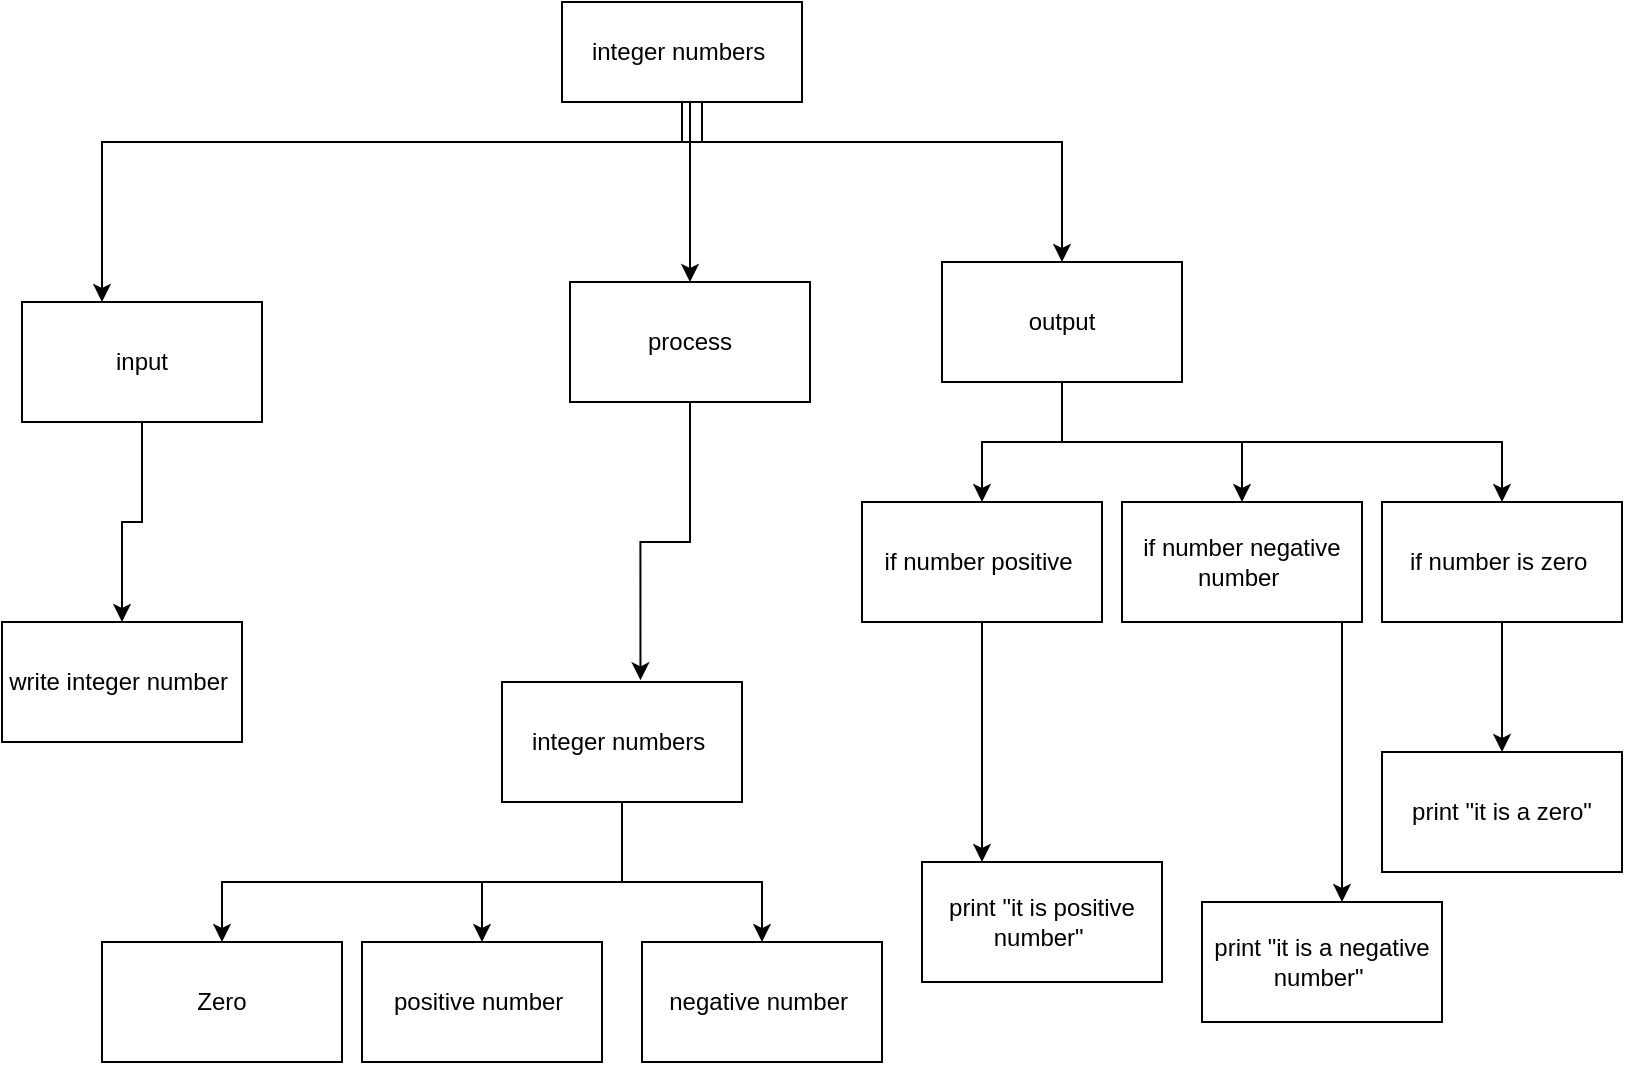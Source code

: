 <mxfile>
    <diagram id="75Y9BN2wA0gyZ9Abu9gi" name="Page-1">
        <mxGraphModel dx="1074" dy="741" grid="1" gridSize="10" guides="1" tooltips="1" connect="1" arrows="1" fold="1" page="1" pageScale="1" pageWidth="827" pageHeight="1169" math="0" shadow="0">
            <root>
                <mxCell id="0"/>
                <mxCell id="1" parent="0"/>
                <mxCell id="5" style="edgeStyle=orthogonalEdgeStyle;rounded=0;html=1;" parent="1" source="6" target="11" edge="1">
                    <mxGeometry relative="1" as="geometry">
                        <Array as="points">
                            <mxPoint x="354" y="230"/>
                            <mxPoint x="354" y="230"/>
                        </Array>
                    </mxGeometry>
                </mxCell>
                <mxCell id="28" style="edgeStyle=orthogonalEdgeStyle;rounded=0;html=1;" parent="1" source="6" target="8" edge="1">
                    <mxGeometry relative="1" as="geometry">
                        <Array as="points">
                            <mxPoint x="360" y="220"/>
                            <mxPoint x="60" y="220"/>
                        </Array>
                    </mxGeometry>
                </mxCell>
                <mxCell id="29" style="edgeStyle=orthogonalEdgeStyle;rounded=0;html=1;entryX=0.5;entryY=0;entryDx=0;entryDy=0;" parent="1" source="6" target="14" edge="1">
                    <mxGeometry relative="1" as="geometry">
                        <Array as="points">
                            <mxPoint x="350" y="220"/>
                            <mxPoint x="540" y="220"/>
                        </Array>
                    </mxGeometry>
                </mxCell>
                <mxCell id="6" value="integer numbers&amp;nbsp;" style="rounded=0;whiteSpace=wrap;html=1;" parent="1" vertex="1">
                    <mxGeometry x="290" y="150" width="120" height="50" as="geometry"/>
                </mxCell>
                <mxCell id="46" style="edgeStyle=orthogonalEdgeStyle;rounded=0;html=1;entryX=0.5;entryY=0;entryDx=0;entryDy=0;" edge="1" parent="1" source="8" target="15">
                    <mxGeometry relative="1" as="geometry"/>
                </mxCell>
                <mxCell id="8" value="input" style="rounded=0;whiteSpace=wrap;html=1;" parent="1" vertex="1">
                    <mxGeometry x="20" y="300" width="120" height="60" as="geometry"/>
                </mxCell>
                <mxCell id="27" style="edgeStyle=orthogonalEdgeStyle;rounded=0;html=1;entryX=0.577;entryY=-0.014;entryDx=0;entryDy=0;entryPerimeter=0;" parent="1" source="11" target="22" edge="1">
                    <mxGeometry relative="1" as="geometry"/>
                </mxCell>
                <mxCell id="11" value="process&lt;br&gt;" style="rounded=0;whiteSpace=wrap;html=1;" parent="1" vertex="1">
                    <mxGeometry x="294" y="290" width="120" height="60" as="geometry"/>
                </mxCell>
                <mxCell id="12" style="edgeStyle=orthogonalEdgeStyle;rounded=0;html=1;entryX=0.5;entryY=0;entryDx=0;entryDy=0;" parent="1" source="14" target="19" edge="1">
                    <mxGeometry relative="1" as="geometry"/>
                </mxCell>
                <mxCell id="13" style="edgeStyle=orthogonalEdgeStyle;rounded=0;html=1;entryX=0.5;entryY=0;entryDx=0;entryDy=0;" parent="1" source="14" target="18" edge="1">
                    <mxGeometry relative="1" as="geometry"/>
                </mxCell>
                <mxCell id="32" style="edgeStyle=orthogonalEdgeStyle;rounded=0;html=1;" parent="1" source="14" target="30" edge="1">
                    <mxGeometry relative="1" as="geometry">
                        <Array as="points">
                            <mxPoint x="540" y="370"/>
                            <mxPoint x="760" y="370"/>
                        </Array>
                    </mxGeometry>
                </mxCell>
                <mxCell id="14" value="output" style="rounded=0;whiteSpace=wrap;html=1;" parent="1" vertex="1">
                    <mxGeometry x="480" y="280" width="120" height="60" as="geometry"/>
                </mxCell>
                <mxCell id="15" value="write integer number&amp;nbsp;" style="rounded=0;whiteSpace=wrap;html=1;" parent="1" vertex="1">
                    <mxGeometry x="10" y="460" width="120" height="60" as="geometry"/>
                </mxCell>
                <mxCell id="16" value="positive number&amp;nbsp;" style="rounded=0;whiteSpace=wrap;html=1;" parent="1" vertex="1">
                    <mxGeometry x="190" y="620" width="120" height="60" as="geometry"/>
                </mxCell>
                <mxCell id="17" value="negative number&amp;nbsp;" style="rounded=0;whiteSpace=wrap;html=1;" parent="1" vertex="1">
                    <mxGeometry x="330" y="620" width="120" height="60" as="geometry"/>
                </mxCell>
                <mxCell id="37" style="edgeStyle=orthogonalEdgeStyle;rounded=0;html=1;" parent="1" source="18" target="36" edge="1">
                    <mxGeometry relative="1" as="geometry">
                        <Array as="points">
                            <mxPoint x="680" y="505"/>
                            <mxPoint x="680" y="505"/>
                        </Array>
                    </mxGeometry>
                </mxCell>
                <mxCell id="18" value="if number negative number&amp;nbsp;" style="rounded=0;whiteSpace=wrap;html=1;" parent="1" vertex="1">
                    <mxGeometry x="570" y="400" width="120" height="60" as="geometry"/>
                </mxCell>
                <mxCell id="40" style="edgeStyle=orthogonalEdgeStyle;rounded=0;html=1;entryX=0.25;entryY=0;entryDx=0;entryDy=0;" parent="1" source="19" target="33" edge="1">
                    <mxGeometry relative="1" as="geometry">
                        <Array as="points">
                            <mxPoint x="500" y="550"/>
                        </Array>
                    </mxGeometry>
                </mxCell>
                <mxCell id="19" value="if number positive&amp;nbsp;" style="rounded=0;whiteSpace=wrap;html=1;" parent="1" vertex="1">
                    <mxGeometry x="440" y="400" width="120" height="60" as="geometry"/>
                </mxCell>
                <mxCell id="24" style="edgeStyle=orthogonalEdgeStyle;rounded=0;html=1;" parent="1" source="22" target="17" edge="1">
                    <mxGeometry relative="1" as="geometry">
                        <Array as="points">
                            <mxPoint x="320" y="590"/>
                            <mxPoint x="390" y="590"/>
                        </Array>
                    </mxGeometry>
                </mxCell>
                <mxCell id="43" style="edgeStyle=orthogonalEdgeStyle;html=1;entryX=0.5;entryY=0;entryDx=0;entryDy=0;rounded=0;" edge="1" parent="1" source="22" target="16">
                    <mxGeometry relative="1" as="geometry">
                        <Array as="points">
                            <mxPoint x="320" y="590"/>
                            <mxPoint x="250" y="590"/>
                        </Array>
                    </mxGeometry>
                </mxCell>
                <mxCell id="47" style="edgeStyle=orthogonalEdgeStyle;rounded=0;html=1;entryX=0.5;entryY=0;entryDx=0;entryDy=0;" edge="1" parent="1" source="22" target="44">
                    <mxGeometry relative="1" as="geometry">
                        <Array as="points">
                            <mxPoint x="320" y="590"/>
                            <mxPoint x="120" y="590"/>
                        </Array>
                    </mxGeometry>
                </mxCell>
                <mxCell id="22" value="integer numbers&amp;nbsp;" style="rounded=0;whiteSpace=wrap;html=1;" parent="1" vertex="1">
                    <mxGeometry x="260" y="490" width="120" height="60" as="geometry"/>
                </mxCell>
                <mxCell id="42" style="edgeStyle=orthogonalEdgeStyle;rounded=0;html=1;" parent="1" source="30" target="38" edge="1">
                    <mxGeometry relative="1" as="geometry"/>
                </mxCell>
                <mxCell id="30" value="if number is zero&amp;nbsp;" style="rounded=0;whiteSpace=wrap;html=1;" parent="1" vertex="1">
                    <mxGeometry x="700" y="400" width="120" height="60" as="geometry"/>
                </mxCell>
                <mxCell id="33" value="print &quot;it is positive number&quot;&amp;nbsp;" style="rounded=0;whiteSpace=wrap;html=1;" parent="1" vertex="1">
                    <mxGeometry x="470" y="580" width="120" height="60" as="geometry"/>
                </mxCell>
                <mxCell id="36" value="print &quot;it is a negative number&quot;&amp;nbsp;" style="rounded=0;whiteSpace=wrap;html=1;" parent="1" vertex="1">
                    <mxGeometry x="610" y="600" width="120" height="60" as="geometry"/>
                </mxCell>
                <mxCell id="38" value="print &quot;it is a zero&quot;" style="rounded=0;whiteSpace=wrap;html=1;" parent="1" vertex="1">
                    <mxGeometry x="700" y="525" width="120" height="60" as="geometry"/>
                </mxCell>
                <mxCell id="44" value="Zero" style="rounded=0;whiteSpace=wrap;html=1;" vertex="1" parent="1">
                    <mxGeometry x="60" y="620" width="120" height="60" as="geometry"/>
                </mxCell>
            </root>
        </mxGraphModel>
    </diagram>
</mxfile>